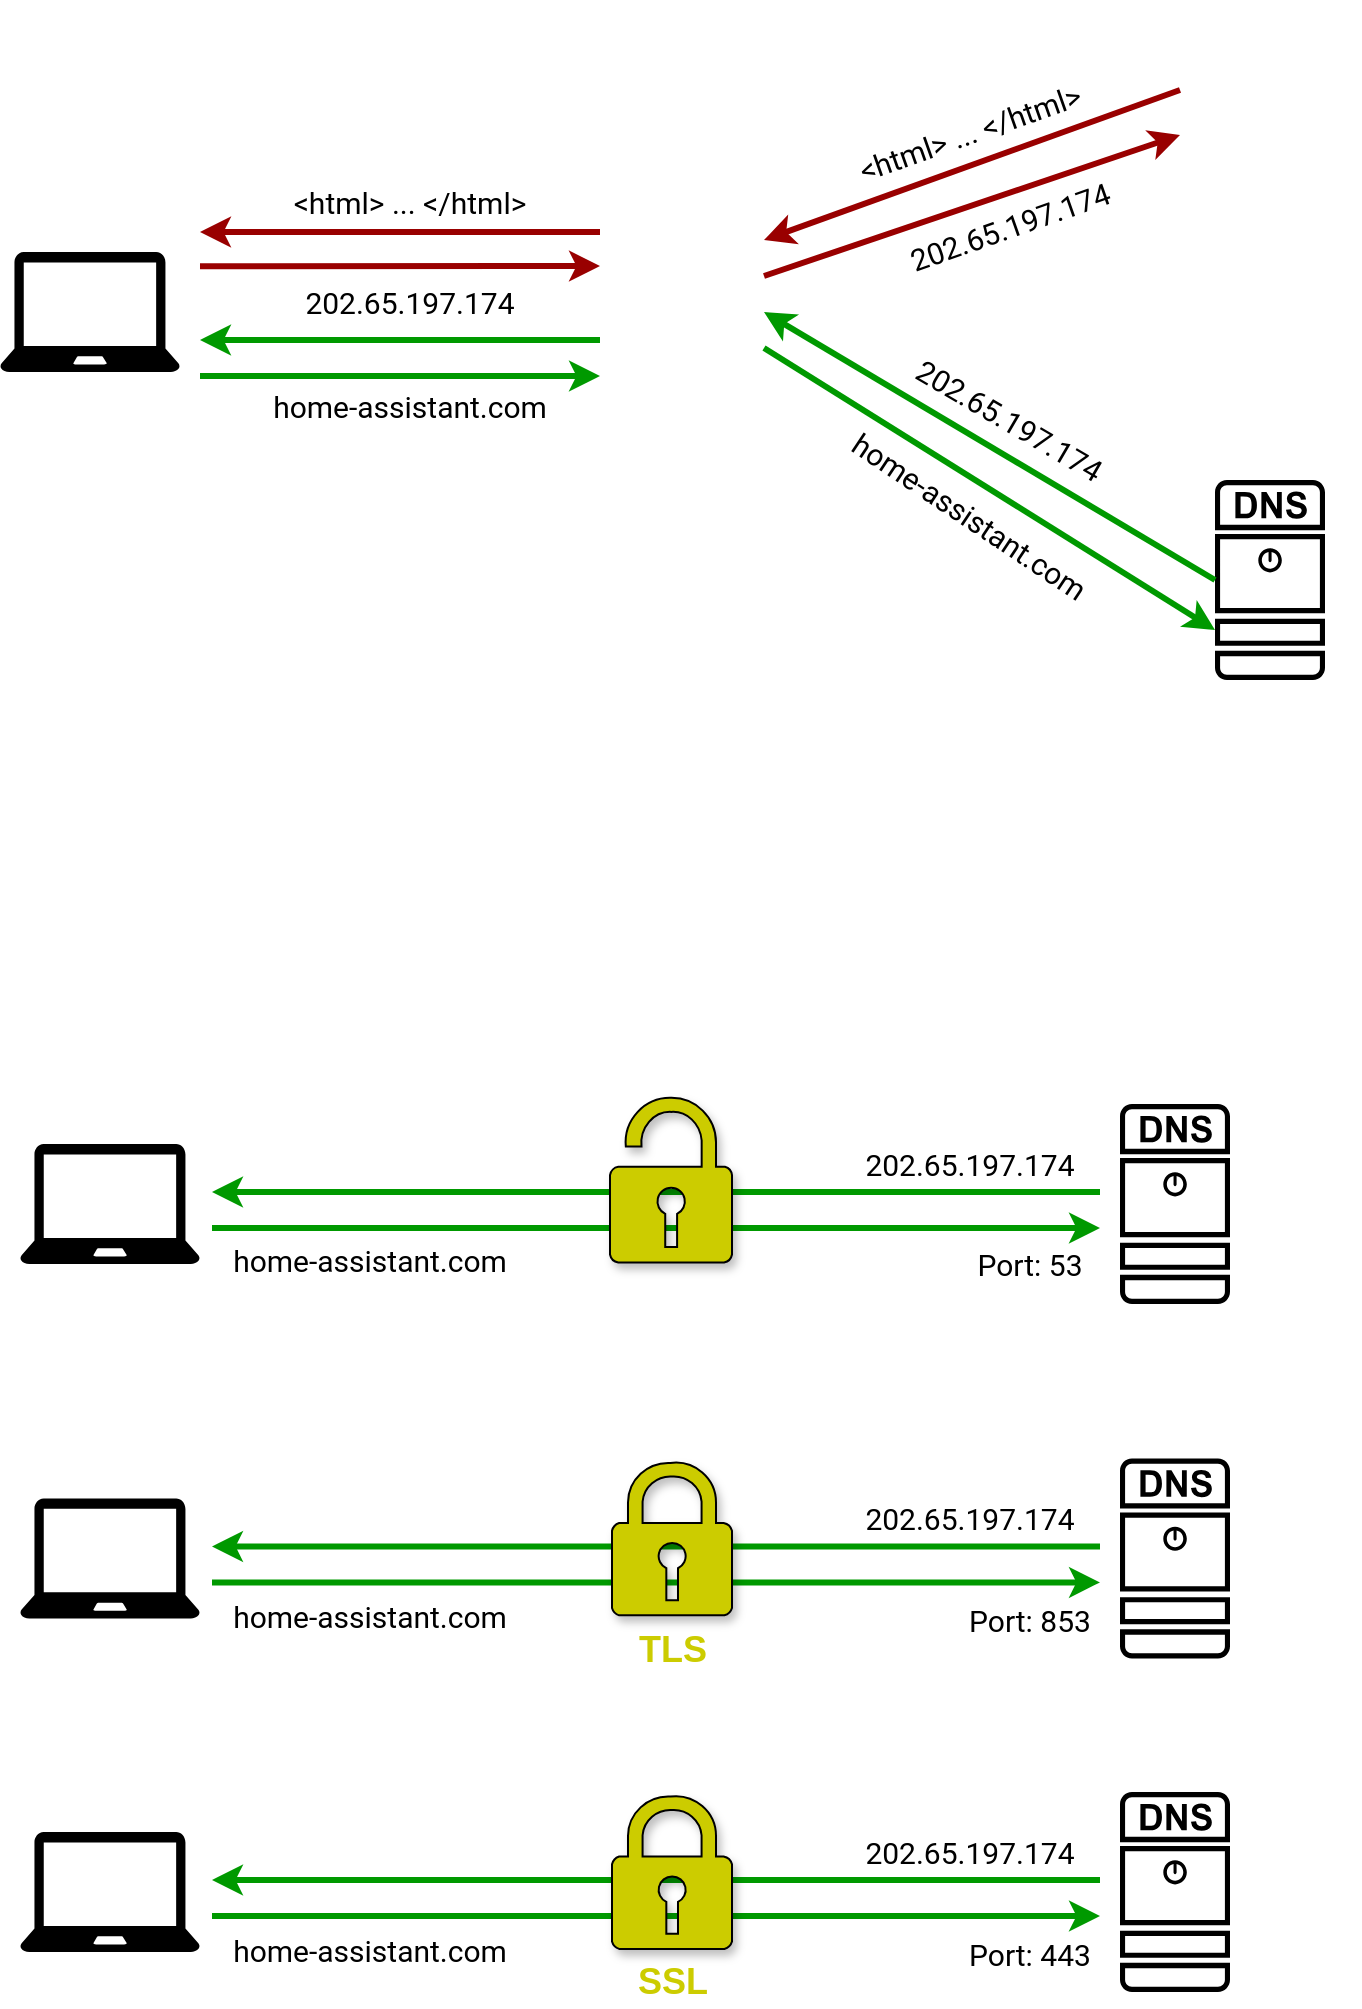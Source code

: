 <mxfile version="13.9.2" type="device"><diagram id="V46tC6E41TczXpH6yVaC" name="Page-1"><mxGraphModel dx="1697" dy="861" grid="1" gridSize="10" guides="1" tooltips="1" connect="1" arrows="1" fold="1" page="1" pageScale="1" pageWidth="827" pageHeight="1169" math="0" shadow="0"><root><mxCell id="0"/><mxCell id="1" parent="0"/><mxCell id="nn33_SWl-UFS5TzVDAyp-1" value="" style="points=[[0.015,0.015,0],[0.985,0.015,0],[0.985,0.985,0],[0.015,0.985,0],[0.25,0,0],[0.5,0,0],[0.75,0,0],[1,0.25,0],[1,0.5,0],[1,0.75,0],[0.75,1,0],[0.5,1,0],[0.25,1,0],[0,0.75,0],[0,0.5,0],[0,0.25,0]];verticalLabelPosition=bottom;html=1;verticalAlign=top;aspect=fixed;align=center;pointerEvents=1;shape=mxgraph.cisco19.dns_server;strokeColor=none;fillColor=#000000;" parent="1" vertex="1"><mxGeometry x="657.5" y="274" width="55" height="100" as="geometry"/></mxCell><mxCell id="nn33_SWl-UFS5TzVDAyp-2" value="" style="pointerEvents=1;shadow=0;dashed=0;html=1;strokeColor=none;labelPosition=center;verticalLabelPosition=bottom;verticalAlign=top;outlineConnect=0;align=center;shape=mxgraph.office.devices.laptop;fillColor=#000000;" parent="1" vertex="1"><mxGeometry x="50" y="160" width="90" height="60" as="geometry"/></mxCell><mxCell id="nn33_SWl-UFS5TzVDAyp-6" value="" style="shape=image;html=1;verticalAlign=top;verticalLabelPosition=bottom;labelBackgroundColor=#ffffff;imageAspect=0;aspect=fixed;image=https://cdn4.iconfinder.com/data/icons/top-search-7/128/_web_Internet_network_www_communication_global_worldwide-128.png;fillColor=#000000;" parent="1" vertex="1"><mxGeometry x="640" y="34" width="90" height="90" as="geometry"/></mxCell><mxCell id="nn33_SWl-UFS5TzVDAyp-7" value="" style="endArrow=classic;html=1;strokeWidth=3;rounded=0;jumpStyle=none;jumpSize=0;strokeColor=#009900;exitX=1;exitY=0.75;exitDx=0;exitDy=0;entryX=0;entryY=0.75;entryDx=0;entryDy=0;entryPerimeter=0;" parent="1" source="nn33_SWl-UFS5TzVDAyp-4" target="nn33_SWl-UFS5TzVDAyp-1" edge="1"><mxGeometry width="50" height="50" relative="1" as="geometry"><mxPoint x="390" y="470" as="sourcePoint"/><mxPoint x="650" y="350" as="targetPoint"/></mxGeometry></mxCell><mxCell id="nn33_SWl-UFS5TzVDAyp-4" value="" style="shape=image;html=1;verticalAlign=top;verticalLabelPosition=bottom;labelBackgroundColor=#ffffff;imageAspect=0;aspect=fixed;image=https://cdn2.iconfinder.com/data/icons/free-mobile-icon-kit/64/Wi-fi_router.png;fillColor=#000000;" parent="1" vertex="1"><mxGeometry x="360" y="154" width="72" height="72" as="geometry"/></mxCell><mxCell id="nn33_SWl-UFS5TzVDAyp-8" value="" style="endArrow=classic;html=1;strokeWidth=3;rounded=0;jumpStyle=none;jumpSize=0;strokeColor=#009900;entryX=1;entryY=0.5;entryDx=0;entryDy=0;exitX=0;exitY=0.5;exitDx=0;exitDy=0;exitPerimeter=0;" parent="1" source="nn33_SWl-UFS5TzVDAyp-1" target="nn33_SWl-UFS5TzVDAyp-4" edge="1"><mxGeometry width="50" height="50" relative="1" as="geometry"><mxPoint x="640" y="299" as="sourcePoint"/><mxPoint x="440" y="208" as="targetPoint"/><Array as="points"/></mxGeometry></mxCell><mxCell id="nn33_SWl-UFS5TzVDAyp-9" value="" style="endArrow=classic;html=1;strokeWidth=3;rounded=0;jumpStyle=none;jumpSize=0;strokeColor=#009900;" parent="1" edge="1"><mxGeometry width="50" height="50" relative="1" as="geometry"><mxPoint x="150" y="222" as="sourcePoint"/><mxPoint x="350" y="222" as="targetPoint"/></mxGeometry></mxCell><mxCell id="nn33_SWl-UFS5TzVDAyp-10" value="" style="endArrow=classic;html=1;strokeWidth=3;rounded=0;jumpStyle=none;jumpSize=0;strokeColor=#009900;" parent="1" edge="1"><mxGeometry width="50" height="50" relative="1" as="geometry"><mxPoint x="350" y="204" as="sourcePoint"/><mxPoint x="150" y="204" as="targetPoint"/></mxGeometry></mxCell><mxCell id="nn33_SWl-UFS5TzVDAyp-11" value="home-assistant.com" style="text;html=1;strokeColor=none;fillColor=none;align=center;verticalAlign=middle;whiteSpace=wrap;rounded=0;fontSize=15;fontFamily=Roboto;fontSource=https%3A%2F%2Ffonts.googleapis.com%2Fcss%3Ffamily%3DRoboto;" parent="1" vertex="1"><mxGeometry x="180" y="227" width="150" height="20" as="geometry"/></mxCell><mxCell id="nn33_SWl-UFS5TzVDAyp-12" value="home-assistant.com" style="text;html=1;strokeColor=none;fillColor=none;align=center;verticalAlign=middle;whiteSpace=wrap;rounded=0;fontSize=15;rotation=33.7;fontFamily=Roboto;fontSource=https%3A%2F%2Ffonts.googleapis.com%2Fcss%3Ffamily%3DRoboto;" parent="1" vertex="1"><mxGeometry x="460" y="282" width="150" height="20" as="geometry"/></mxCell><mxCell id="nn33_SWl-UFS5TzVDAyp-15" value="202.65.197.174" style="text;html=1;strokeColor=none;fillColor=none;align=center;verticalAlign=middle;whiteSpace=wrap;rounded=0;fontSize=15;rotation=30.3;fontFamily=Roboto;fontSource=https%3A%2F%2Ffonts.googleapis.com%2Fcss%3Ffamily%3DRoboto;" parent="1" vertex="1"><mxGeometry x="490" y="234" width="130" height="20" as="geometry"/></mxCell><mxCell id="nn33_SWl-UFS5TzVDAyp-18" value="202.65.197.174" style="text;html=1;strokeColor=none;fillColor=none;align=center;verticalAlign=middle;whiteSpace=wrap;rounded=0;fontSize=15;rotation=0;fontFamily=Roboto;fontSource=https%3A%2F%2Ffonts.googleapis.com%2Fcss%3Ffamily%3DRoboto;" parent="1" vertex="1"><mxGeometry x="190" y="175" width="130" height="20" as="geometry"/></mxCell><mxCell id="nn33_SWl-UFS5TzVDAyp-19" value="" style="endArrow=classic;html=1;strokeWidth=3;rounded=0;jumpStyle=none;jumpSize=0;strokeColor=#990000;" parent="1" edge="1"><mxGeometry width="50" height="50" relative="1" as="geometry"><mxPoint x="150" y="167.17" as="sourcePoint"/><mxPoint x="350" y="167" as="targetPoint"/></mxGeometry></mxCell><mxCell id="nn33_SWl-UFS5TzVDAyp-20" value="" style="endArrow=classic;html=1;strokeWidth=3;rounded=0;jumpStyle=none;jumpSize=0;strokeColor=#990000;exitX=0;exitY=0.5;exitDx=0;exitDy=0;entryX=1;entryY=0;entryDx=0;entryDy=0;" parent="1" source="nn33_SWl-UFS5TzVDAyp-6" target="nn33_SWl-UFS5TzVDAyp-4" edge="1"><mxGeometry width="50" height="50" relative="1" as="geometry"><mxPoint x="350" y="149" as="sourcePoint"/><mxPoint x="150" y="149" as="targetPoint"/></mxGeometry></mxCell><mxCell id="nn33_SWl-UFS5TzVDAyp-21" value="" style="endArrow=classic;html=1;strokeWidth=3;rounded=0;jumpStyle=none;jumpSize=0;strokeColor=#990000;exitX=1;exitY=0.25;exitDx=0;exitDy=0;entryX=0;entryY=0.75;entryDx=0;entryDy=0;" parent="1" source="nn33_SWl-UFS5TzVDAyp-4" target="nn33_SWl-UFS5TzVDAyp-6" edge="1"><mxGeometry width="50" height="50" relative="1" as="geometry"><mxPoint x="440" y="177.17" as="sourcePoint"/><mxPoint x="640.0" y="177" as="targetPoint"/></mxGeometry></mxCell><mxCell id="nn33_SWl-UFS5TzVDAyp-22" value="" style="endArrow=classic;html=1;strokeWidth=3;rounded=0;jumpStyle=none;jumpSize=0;strokeColor=#990000;" parent="1" edge="1"><mxGeometry width="50" height="50" relative="1" as="geometry"><mxPoint x="350" y="150" as="sourcePoint"/><mxPoint x="150" y="150" as="targetPoint"/></mxGeometry></mxCell><mxCell id="nn33_SWl-UFS5TzVDAyp-23" value="202.65.197.174" style="text;html=1;strokeColor=none;fillColor=none;align=center;verticalAlign=middle;whiteSpace=wrap;rounded=0;fontSize=15;rotation=-19.4;fontFamily=Roboto;fontSource=https%3A%2F%2Ffonts.googleapis.com%2Fcss%3Ffamily%3DRoboto;" parent="1" vertex="1"><mxGeometry x="490" y="137" width="130" height="20" as="geometry"/></mxCell><mxCell id="nn33_SWl-UFS5TzVDAyp-24" value="&amp;lt;html&amp;gt; ... &amp;lt;/html&amp;gt;" style="text;html=1;strokeColor=none;fillColor=none;align=center;verticalAlign=middle;whiteSpace=wrap;rounded=0;fontSize=15;rotation=-19.4;fontFamily=Roboto;fontSource=https%3A%2F%2Ffonts.googleapis.com%2Fcss%3Ffamily%3DRoboto;" parent="1" vertex="1"><mxGeometry x="470" y="90" width="130" height="20" as="geometry"/></mxCell><mxCell id="nn33_SWl-UFS5TzVDAyp-25" value="&amp;lt;html&amp;gt; ... &amp;lt;/html&amp;gt;" style="text;html=1;strokeColor=none;fillColor=none;align=center;verticalAlign=middle;whiteSpace=wrap;rounded=0;fontSize=15;rotation=0;fontFamily=Roboto;fontSource=https%3A%2F%2Ffonts.googleapis.com%2Fcss%3Ffamily%3DRoboto;" parent="1" vertex="1"><mxGeometry x="190" y="125" width="130" height="20" as="geometry"/></mxCell><mxCell id="iieFRHegD-NRVAl0ISRY-1" value="" style="points=[[0.015,0.015,0],[0.985,0.015,0],[0.985,0.985,0],[0.015,0.985,0],[0.25,0,0],[0.5,0,0],[0.75,0,0],[1,0.25,0],[1,0.5,0],[1,0.75,0],[0.75,1,0],[0.5,1,0],[0.25,1,0],[0,0.75,0],[0,0.5,0],[0,0.25,0]];verticalLabelPosition=bottom;html=1;verticalAlign=top;aspect=fixed;align=center;pointerEvents=1;shape=mxgraph.cisco19.dns_server;strokeColor=none;fillColor=#000000;" vertex="1" parent="1"><mxGeometry x="610" y="586" width="55" height="100" as="geometry"/></mxCell><mxCell id="iieFRHegD-NRVAl0ISRY-2" value="" style="pointerEvents=1;shadow=0;dashed=0;html=1;strokeColor=none;labelPosition=center;verticalLabelPosition=bottom;verticalAlign=top;outlineConnect=0;align=center;shape=mxgraph.office.devices.laptop;fillColor=#000000;" vertex="1" parent="1"><mxGeometry x="60" y="606" width="90" height="60" as="geometry"/></mxCell><mxCell id="iieFRHegD-NRVAl0ISRY-7" value="" style="endArrow=classic;html=1;strokeWidth=3;rounded=0;jumpStyle=none;jumpSize=0;strokeColor=#009900;" edge="1" parent="1"><mxGeometry width="50" height="50" relative="1" as="geometry"><mxPoint x="156" y="648" as="sourcePoint"/><mxPoint x="600" y="648" as="targetPoint"/></mxGeometry></mxCell><mxCell id="iieFRHegD-NRVAl0ISRY-8" value="" style="endArrow=classic;html=1;strokeWidth=3;rounded=0;jumpStyle=none;jumpSize=0;strokeColor=#009900;" edge="1" parent="1"><mxGeometry width="50" height="50" relative="1" as="geometry"><mxPoint x="600" y="630" as="sourcePoint"/><mxPoint x="156" y="630" as="targetPoint"/></mxGeometry></mxCell><mxCell id="iieFRHegD-NRVAl0ISRY-9" value="home-assistant.com" style="text;html=1;strokeColor=none;fillColor=none;align=center;verticalAlign=middle;whiteSpace=wrap;rounded=0;fontSize=15;fontFamily=Roboto;fontSource=https%3A%2F%2Ffonts.googleapis.com%2Fcss%3Ffamily%3DRoboto;" vertex="1" parent="1"><mxGeometry x="160" y="654" width="150" height="20" as="geometry"/></mxCell><mxCell id="iieFRHegD-NRVAl0ISRY-12" value="202.65.197.174" style="text;html=1;strokeColor=none;fillColor=none;align=center;verticalAlign=middle;whiteSpace=wrap;rounded=0;fontSize=15;rotation=0;fontFamily=Roboto;fontSource=https%3A%2F%2Ffonts.googleapis.com%2Fcss%3Ffamily%3DRoboto;" vertex="1" parent="1"><mxGeometry x="470" y="606" width="130" height="20" as="geometry"/></mxCell><mxCell id="iieFRHegD-NRVAl0ISRY-25" value="" style="shape=image;html=1;verticalAlign=top;verticalLabelPosition=bottom;labelBackgroundColor=#ffffff;imageAspect=0;aspect=fixed;image=https://cdn3.iconfinder.com/data/icons/user-icons/48/SPY_48.png;sketch=0;fontColor=#000000;" vertex="1" parent="1"><mxGeometry x="358" y="674" width="55" height="55" as="geometry"/></mxCell><mxCell id="iieFRHegD-NRVAl0ISRY-38" value="" style="aspect=fixed;pointerEvents=1;shadow=1;dashed=0;html=1;labelPosition=center;verticalLabelPosition=bottom;verticalAlign=top;align=center;shape=mxgraph.mscae.enterprise.lock_unlocked;labelBackgroundColor=#ffffff;sketch=0;fontColor=#000000;fillColor=#CCCC00;" vertex="1" parent="1"><mxGeometry x="355" y="582.79" width="61" height="82.43" as="geometry"/></mxCell><mxCell id="iieFRHegD-NRVAl0ISRY-41" value="" style="points=[[0.015,0.015,0],[0.985,0.015,0],[0.985,0.985,0],[0.015,0.985,0],[0.25,0,0],[0.5,0,0],[0.75,0,0],[1,0.25,0],[1,0.5,0],[1,0.75,0],[0.75,1,0],[0.5,1,0],[0.25,1,0],[0,0.75,0],[0,0.5,0],[0,0.25,0]];verticalLabelPosition=bottom;html=1;verticalAlign=top;aspect=fixed;align=center;pointerEvents=1;shape=mxgraph.cisco19.dns_server;strokeColor=none;fillColor=#000000;" vertex="1" parent="1"><mxGeometry x="610" y="763.21" width="55" height="100" as="geometry"/></mxCell><mxCell id="iieFRHegD-NRVAl0ISRY-42" value="" style="pointerEvents=1;shadow=0;dashed=0;html=1;strokeColor=none;labelPosition=center;verticalLabelPosition=bottom;verticalAlign=top;outlineConnect=0;align=center;shape=mxgraph.office.devices.laptop;fillColor=#000000;" vertex="1" parent="1"><mxGeometry x="60" y="783.21" width="90" height="60" as="geometry"/></mxCell><mxCell id="iieFRHegD-NRVAl0ISRY-43" value="" style="endArrow=classic;html=1;strokeWidth=3;rounded=0;jumpStyle=none;jumpSize=0;strokeColor=#009900;" edge="1" parent="1"><mxGeometry width="50" height="50" relative="1" as="geometry"><mxPoint x="156" y="825.21" as="sourcePoint"/><mxPoint x="600" y="825.21" as="targetPoint"/></mxGeometry></mxCell><mxCell id="iieFRHegD-NRVAl0ISRY-44" value="" style="endArrow=classic;html=1;strokeWidth=3;rounded=0;jumpStyle=none;jumpSize=0;strokeColor=#009900;" edge="1" parent="1"><mxGeometry width="50" height="50" relative="1" as="geometry"><mxPoint x="600" y="807.21" as="sourcePoint"/><mxPoint x="156" y="807.21" as="targetPoint"/></mxGeometry></mxCell><mxCell id="iieFRHegD-NRVAl0ISRY-45" value="home-assistant.com" style="text;html=1;strokeColor=none;fillColor=none;align=center;verticalAlign=middle;whiteSpace=wrap;rounded=0;fontSize=15;fontFamily=Roboto;fontSource=https%3A%2F%2Ffonts.googleapis.com%2Fcss%3Ffamily%3DRoboto;" vertex="1" parent="1"><mxGeometry x="160" y="832.21" width="150" height="20" as="geometry"/></mxCell><mxCell id="iieFRHegD-NRVAl0ISRY-46" value="202.65.197.174" style="text;html=1;strokeColor=none;fillColor=none;align=center;verticalAlign=middle;whiteSpace=wrap;rounded=0;fontSize=15;rotation=0;fontFamily=Roboto;fontSource=https%3A%2F%2Ffonts.googleapis.com%2Fcss%3Ffamily%3DRoboto;" vertex="1" parent="1"><mxGeometry x="470" y="783.21" width="130" height="20" as="geometry"/></mxCell><mxCell id="iieFRHegD-NRVAl0ISRY-39" value="TLS" style="aspect=fixed;pointerEvents=1;shadow=1;dashed=0;strokeColor=#000000;labelPosition=center;verticalLabelPosition=bottom;verticalAlign=top;align=center;fillColor=#CCCC00;shape=mxgraph.mscae.enterprise.lock;labelBackgroundColor=none;sketch=0;fontSize=18;fontStyle=1;fontColor=#CCCC00;labelBorderColor=none;html=1;" vertex="1" parent="1"><mxGeometry x="356" y="764.75" width="60" height="76.92" as="geometry"/></mxCell><mxCell id="iieFRHegD-NRVAl0ISRY-57" value="Port: 53" style="text;html=1;strokeColor=none;fillColor=none;align=center;verticalAlign=middle;whiteSpace=wrap;rounded=0;fontSize=15;fontFamily=Roboto;fontSource=https%3A%2F%2Ffonts.googleapis.com%2Fcss%3Ffamily%3DRoboto;" vertex="1" parent="1"><mxGeometry x="530" y="656" width="70" height="20" as="geometry"/></mxCell><mxCell id="iieFRHegD-NRVAl0ISRY-58" value="Port: 853" style="text;html=1;strokeColor=none;fillColor=none;align=center;verticalAlign=middle;whiteSpace=wrap;rounded=0;fontSize=15;fontFamily=Roboto;fontSource=https%3A%2F%2Ffonts.googleapis.com%2Fcss%3Ffamily%3DRoboto;" vertex="1" parent="1"><mxGeometry x="530" y="834.21" width="70" height="20" as="geometry"/></mxCell><mxCell id="iieFRHegD-NRVAl0ISRY-59" value="" style="points=[[0.015,0.015,0],[0.985,0.015,0],[0.985,0.985,0],[0.015,0.985,0],[0.25,0,0],[0.5,0,0],[0.75,0,0],[1,0.25,0],[1,0.5,0],[1,0.75,0],[0.75,1,0],[0.5,1,0],[0.25,1,0],[0,0.75,0],[0,0.5,0],[0,0.25,0]];verticalLabelPosition=bottom;html=1;verticalAlign=top;aspect=fixed;align=center;pointerEvents=1;shape=mxgraph.cisco19.dns_server;strokeColor=none;fillColor=#000000;" vertex="1" parent="1"><mxGeometry x="610" y="930" width="55" height="100" as="geometry"/></mxCell><mxCell id="iieFRHegD-NRVAl0ISRY-60" value="" style="pointerEvents=1;shadow=0;dashed=0;html=1;strokeColor=none;labelPosition=center;verticalLabelPosition=bottom;verticalAlign=top;outlineConnect=0;align=center;shape=mxgraph.office.devices.laptop;fillColor=#000000;" vertex="1" parent="1"><mxGeometry x="60" y="950" width="90" height="60" as="geometry"/></mxCell><mxCell id="iieFRHegD-NRVAl0ISRY-61" value="" style="endArrow=classic;html=1;strokeWidth=3;rounded=0;jumpStyle=none;jumpSize=0;strokeColor=#009900;" edge="1" parent="1"><mxGeometry width="50" height="50" relative="1" as="geometry"><mxPoint x="156" y="992" as="sourcePoint"/><mxPoint x="600" y="992" as="targetPoint"/></mxGeometry></mxCell><mxCell id="iieFRHegD-NRVAl0ISRY-62" value="" style="endArrow=classic;html=1;strokeWidth=3;rounded=0;jumpStyle=none;jumpSize=0;strokeColor=#009900;" edge="1" parent="1"><mxGeometry width="50" height="50" relative="1" as="geometry"><mxPoint x="600" y="974" as="sourcePoint"/><mxPoint x="156" y="974" as="targetPoint"/></mxGeometry></mxCell><mxCell id="iieFRHegD-NRVAl0ISRY-63" value="home-assistant.com" style="text;html=1;strokeColor=none;fillColor=none;align=center;verticalAlign=middle;whiteSpace=wrap;rounded=0;fontSize=15;fontFamily=Roboto;fontSource=https%3A%2F%2Ffonts.googleapis.com%2Fcss%3Ffamily%3DRoboto;" vertex="1" parent="1"><mxGeometry x="160" y="999" width="150" height="20" as="geometry"/></mxCell><mxCell id="iieFRHegD-NRVAl0ISRY-64" value="202.65.197.174" style="text;html=1;strokeColor=none;fillColor=none;align=center;verticalAlign=middle;whiteSpace=wrap;rounded=0;fontSize=15;rotation=0;fontFamily=Roboto;fontSource=https%3A%2F%2Ffonts.googleapis.com%2Fcss%3Ffamily%3DRoboto;" vertex="1" parent="1"><mxGeometry x="470" y="950" width="130" height="20" as="geometry"/></mxCell><mxCell id="iieFRHegD-NRVAl0ISRY-65" value="SSL" style="aspect=fixed;pointerEvents=1;shadow=1;dashed=0;strokeColor=#000000;labelPosition=center;verticalLabelPosition=bottom;verticalAlign=top;align=center;fillColor=#CCCC00;shape=mxgraph.mscae.enterprise.lock;labelBackgroundColor=none;sketch=0;fontSize=18;fontStyle=1;fontColor=#CCCC00;labelBorderColor=none;html=1;" vertex="1" parent="1"><mxGeometry x="356" y="931.54" width="60" height="76.92" as="geometry"/></mxCell><mxCell id="iieFRHegD-NRVAl0ISRY-66" value="Port: 443" style="text;html=1;strokeColor=none;fillColor=none;align=center;verticalAlign=middle;whiteSpace=wrap;rounded=0;fontSize=15;fontFamily=Roboto;fontSource=https%3A%2F%2Ffonts.googleapis.com%2Fcss%3Ffamily%3DRoboto;" vertex="1" parent="1"><mxGeometry x="530" y="1001" width="70" height="20" as="geometry"/></mxCell></root></mxGraphModel></diagram></mxfile>